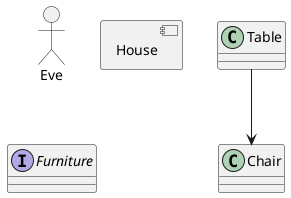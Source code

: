 @startuml out
allowmixing

actor Eve

component House
Table --> Chair

interface Furniture

class Chair

@enduml

